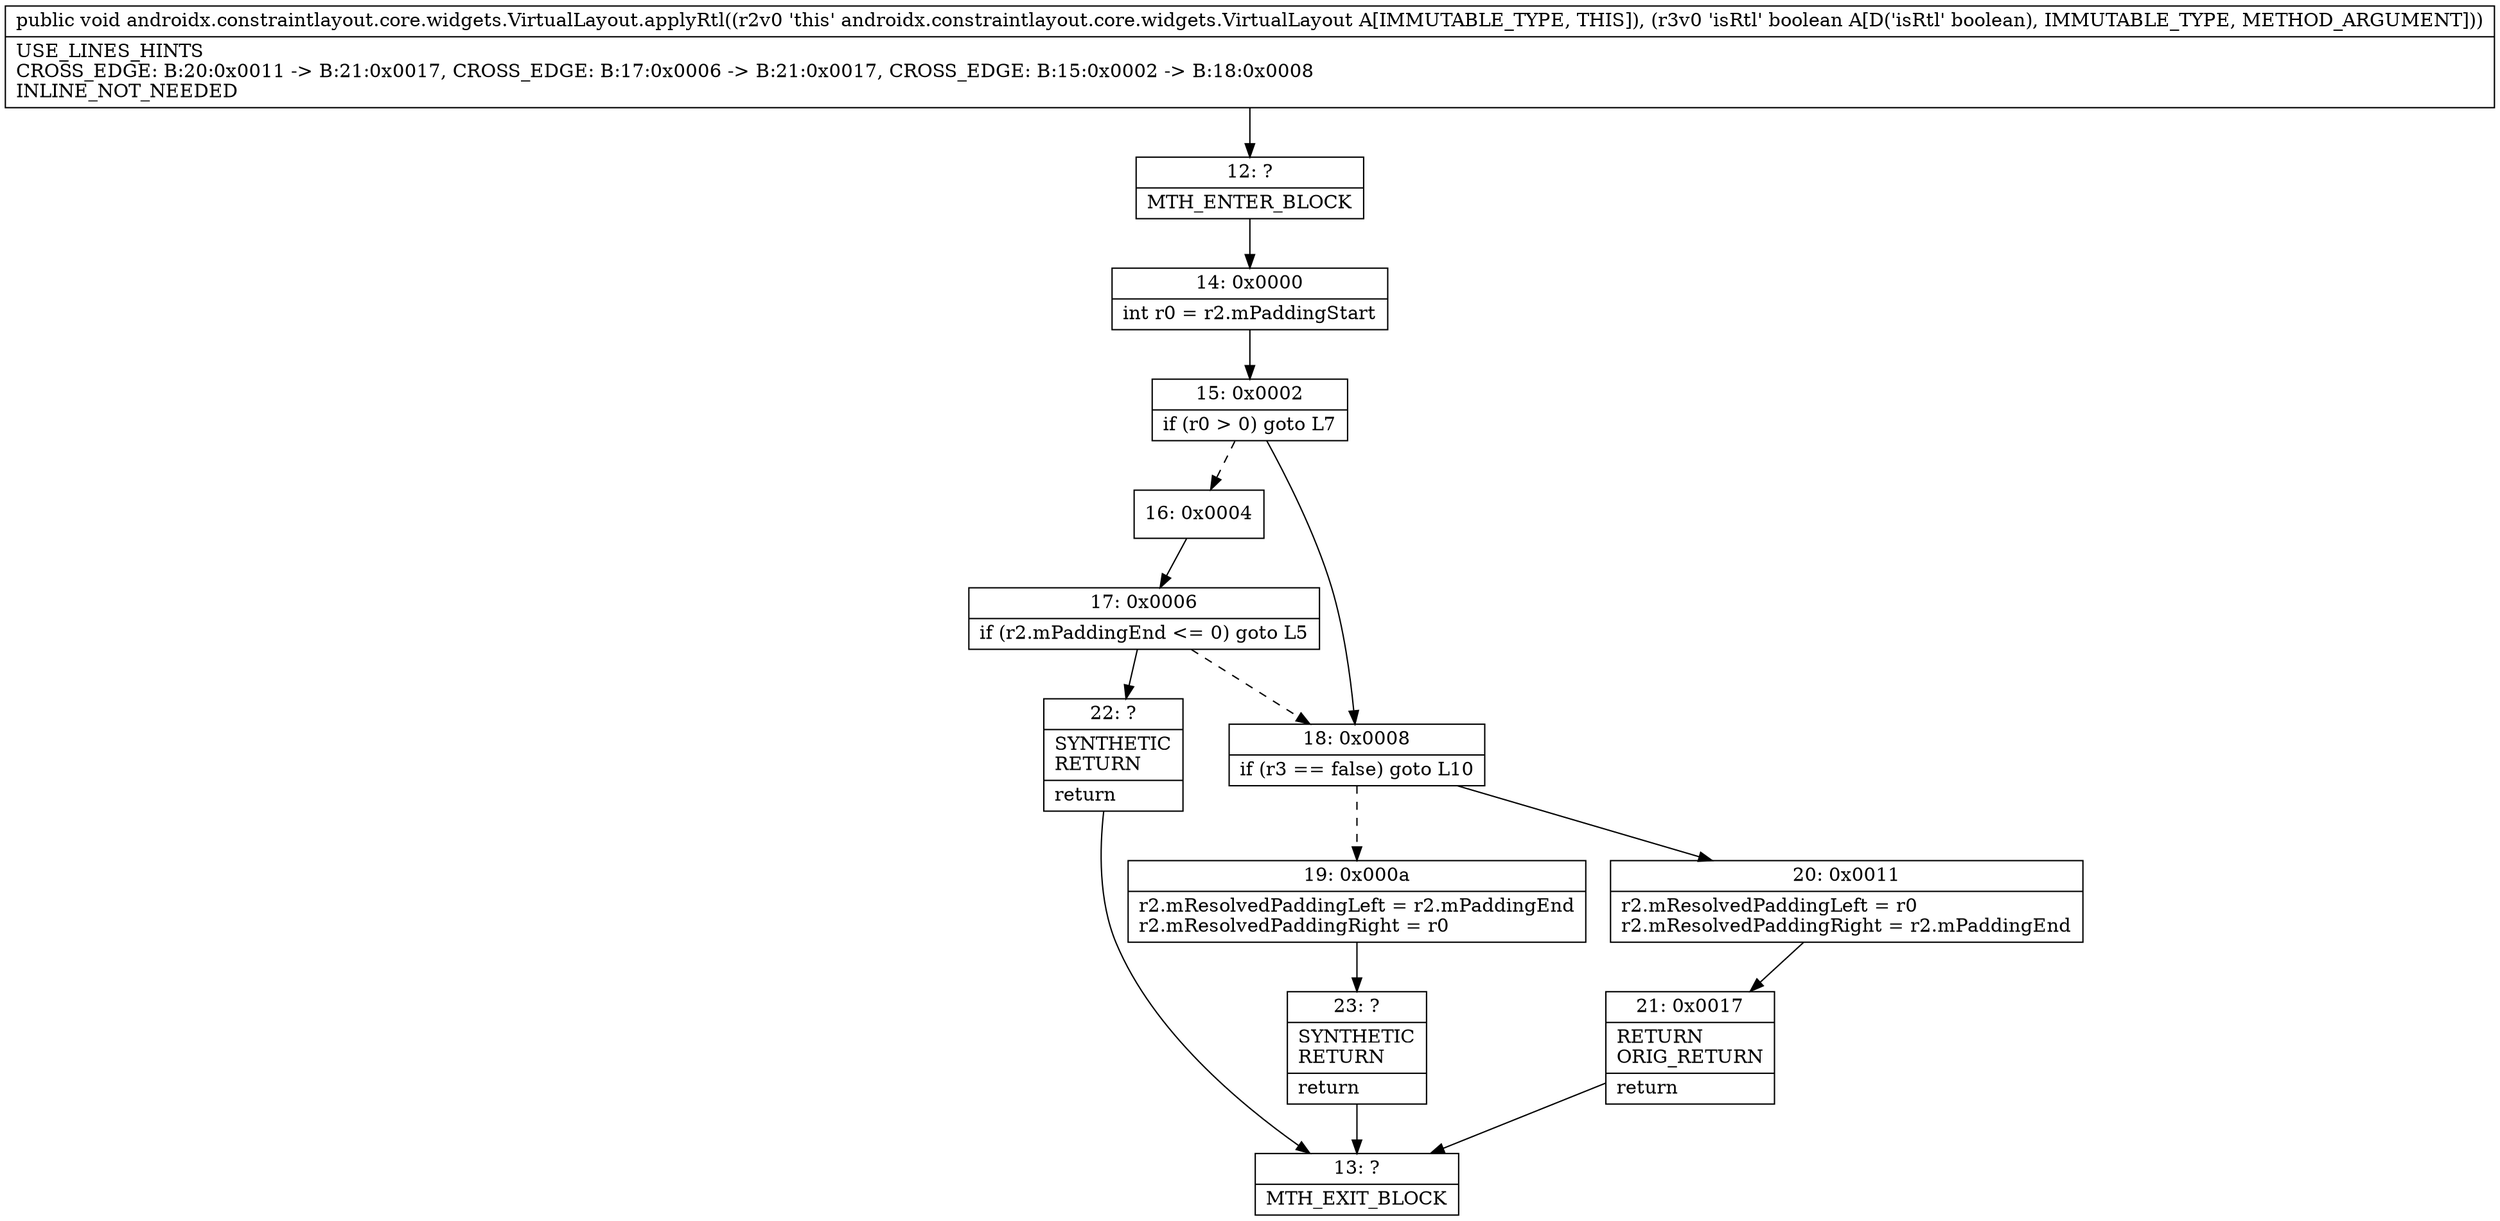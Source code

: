 digraph "CFG forandroidx.constraintlayout.core.widgets.VirtualLayout.applyRtl(Z)V" {
Node_12 [shape=record,label="{12\:\ ?|MTH_ENTER_BLOCK\l}"];
Node_14 [shape=record,label="{14\:\ 0x0000|int r0 = r2.mPaddingStart\l}"];
Node_15 [shape=record,label="{15\:\ 0x0002|if (r0 \> 0) goto L7\l}"];
Node_16 [shape=record,label="{16\:\ 0x0004}"];
Node_17 [shape=record,label="{17\:\ 0x0006|if (r2.mPaddingEnd \<= 0) goto L5\l}"];
Node_22 [shape=record,label="{22\:\ ?|SYNTHETIC\lRETURN\l|return\l}"];
Node_13 [shape=record,label="{13\:\ ?|MTH_EXIT_BLOCK\l}"];
Node_18 [shape=record,label="{18\:\ 0x0008|if (r3 == false) goto L10\l}"];
Node_19 [shape=record,label="{19\:\ 0x000a|r2.mResolvedPaddingLeft = r2.mPaddingEnd\lr2.mResolvedPaddingRight = r0\l}"];
Node_23 [shape=record,label="{23\:\ ?|SYNTHETIC\lRETURN\l|return\l}"];
Node_20 [shape=record,label="{20\:\ 0x0011|r2.mResolvedPaddingLeft = r0\lr2.mResolvedPaddingRight = r2.mPaddingEnd\l}"];
Node_21 [shape=record,label="{21\:\ 0x0017|RETURN\lORIG_RETURN\l|return\l}"];
MethodNode[shape=record,label="{public void androidx.constraintlayout.core.widgets.VirtualLayout.applyRtl((r2v0 'this' androidx.constraintlayout.core.widgets.VirtualLayout A[IMMUTABLE_TYPE, THIS]), (r3v0 'isRtl' boolean A[D('isRtl' boolean), IMMUTABLE_TYPE, METHOD_ARGUMENT]))  | USE_LINES_HINTS\lCROSS_EDGE: B:20:0x0011 \-\> B:21:0x0017, CROSS_EDGE: B:17:0x0006 \-\> B:21:0x0017, CROSS_EDGE: B:15:0x0002 \-\> B:18:0x0008\lINLINE_NOT_NEEDED\l}"];
MethodNode -> Node_12;Node_12 -> Node_14;
Node_14 -> Node_15;
Node_15 -> Node_16[style=dashed];
Node_15 -> Node_18;
Node_16 -> Node_17;
Node_17 -> Node_18[style=dashed];
Node_17 -> Node_22;
Node_22 -> Node_13;
Node_18 -> Node_19[style=dashed];
Node_18 -> Node_20;
Node_19 -> Node_23;
Node_23 -> Node_13;
Node_20 -> Node_21;
Node_21 -> Node_13;
}

